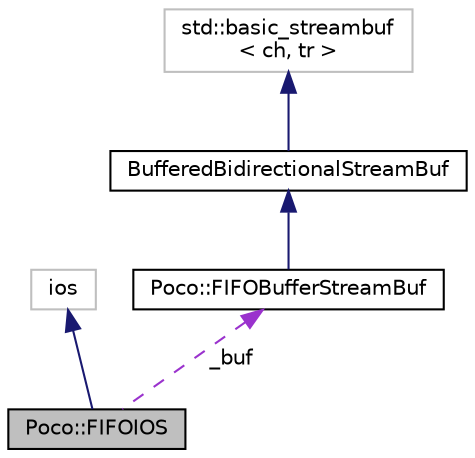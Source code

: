 digraph "Poco::FIFOIOS"
{
 // LATEX_PDF_SIZE
  edge [fontname="Helvetica",fontsize="10",labelfontname="Helvetica",labelfontsize="10"];
  node [fontname="Helvetica",fontsize="10",shape=record];
  Node1 [label="Poco::FIFOIOS",height=0.2,width=0.4,color="black", fillcolor="grey75", style="filled", fontcolor="black",tooltip=" "];
  Node2 -> Node1 [dir="back",color="midnightblue",fontsize="10",style="solid"];
  Node2 [label="ios",height=0.2,width=0.4,color="grey75", fillcolor="white", style="filled",tooltip=" "];
  Node3 -> Node1 [dir="back",color="darkorchid3",fontsize="10",style="dashed",label=" _buf" ];
  Node3 [label="Poco::FIFOBufferStreamBuf",height=0.2,width=0.4,color="black", fillcolor="white", style="filled",URL="$classPoco_1_1FIFOBufferStreamBuf.html",tooltip=" "];
  Node4 -> Node3 [dir="back",color="midnightblue",fontsize="10",style="solid"];
  Node4 [label="BufferedBidirectionalStreamBuf",height=0.2,width=0.4,color="black", fillcolor="white", style="filled",URL="$classPoco_1_1BasicBufferedBidirectionalStreamBuf.html",tooltip=" "];
  Node5 -> Node4 [dir="back",color="midnightblue",fontsize="10",style="solid"];
  Node5 [label="std::basic_streambuf\l\< ch, tr \>",height=0.2,width=0.4,color="grey75", fillcolor="white", style="filled",tooltip=" "];
}
